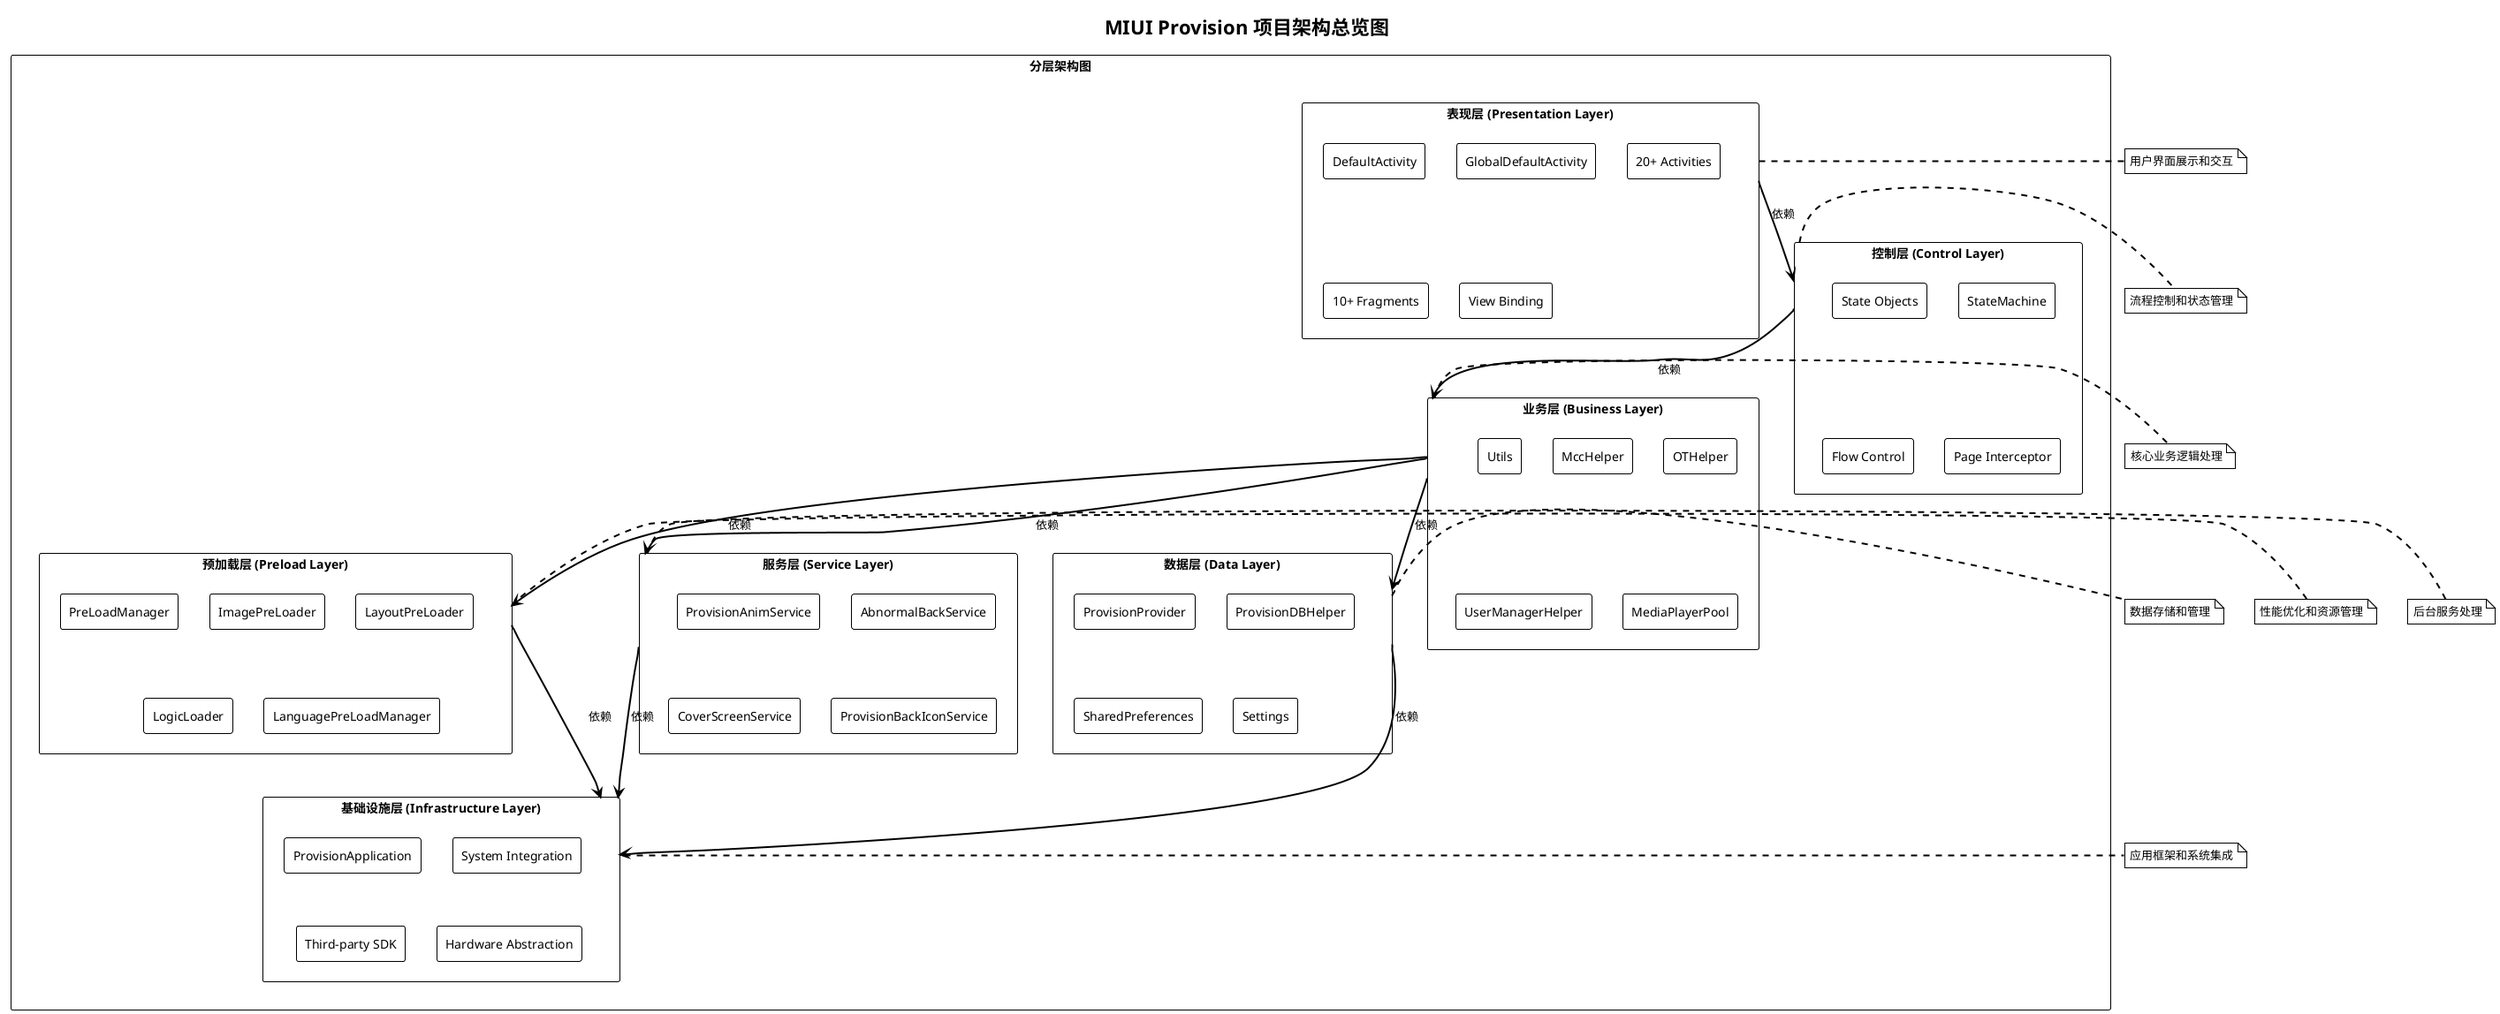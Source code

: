 @startuml 项目架构总览图

!theme plain
skinparam backgroundColor #FFFFFF
skinparam packageStyle rectangle
skinparam componentStyle rectangle
skinparam arrowColor #000000
skinparam arrowThickness 2

title MIUI Provision 项目架构总览图

' ===== 分层架构图 =====
package "分层架构图" {
    
    package "表现层 (Presentation Layer)" as L1 {
        [DefaultActivity] as DA
        [GlobalDefaultActivity] as GDA
        [20+ Activities] as ACT
        [10+ Fragments] as FRG
        [View Binding] as VB
    }
    
    package "控制层 (Control Layer)" as L2 {
        [StateMachine] as SM
        [State Objects] as SO
        [Flow Control] as FC
        [Page Interceptor] as PI
    }
    
    package "业务层 (Business Layer)" as L3 {
        [Utils] as UT
        [MccHelper] as MH
        [OTHelper] as OH
        [UserManagerHelper] as UMH
        [MediaPlayerPool] as MPP
    }
    
    package "预加载层 (Preload Layer)" as L4 {
        [PreLoadManager] as PLM
        [ImagePreLoader] as IPL
        [LayoutPreLoader] as LPL
        [LogicLoader] as LL
        [LanguagePreLoadManager] as LPLM
    }
    
    package "服务层 (Service Layer)" as L5 {
        [ProvisionAnimService] as PAS
        [AbnormalBackService] as ABS
        [CoverScreenService] as CSS
        [ProvisionBackIconService] as PBIS
    }
    
    package "数据层 (Data Layer)" as L6 {
        [ProvisionProvider] as PP
        [ProvisionDBHelper] as PDH
        [SharedPreferences] as SP
        [Settings] as SET
    }
    
    package "基础设施层 (Infrastructure Layer)" as L7 {
        [ProvisionApplication] as PA
        [System Integration] as SI
        [Third-party SDK] as SDK
        [Hardware Abstraction] as HA
    }
    
    ' 分层依赖关系
    L1 --> L2 : 依赖
    L2 --> L3 : 依赖
    L3 --> L4 : 依赖
    L3 --> L5 : 依赖
    L3 --> L6 : 依赖
    L4 --> L7 : 依赖
    L5 --> L7 : 依赖
    L6 --> L7 : 依赖
}

note right of L1 : 用户界面展示和交互
note right of L2 : 流程控制和状态管理
note right of L3 : 核心业务逻辑处理
note right of L4 : 性能优化和资源管理
note right of L5 : 后台服务处理
note right of L6 : 数据存储和管理
note right of L7 : 应用框架和系统集成

@enduml

@startuml 模块依赖关系图

!theme plain
skinparam backgroundColor #FFFFFF
skinparam packageStyle rectangle
skinparam componentStyle rectangle
skinparam arrowColor #000000
skinparam arrowThickness 2

title MIUI Provision 模块依赖关系图

' ===== 核心模块 =====
package "核心模块" {
    [ProvisionApplication] as PA
    [DefaultActivity] as DA
    [StateMachine] as SM
    [PreLoadManager] as PLM
}

' ===== UI模块 =====
package "UI模块" {
    [Activities (20+)] as ACT
    [Fragments (10+)] as FRG
    [Custom Views] as CV
}

' ===== 业务模块 =====
package "业务模块" {
    [Utils] as UT
    [MccHelper] as MH
    [OTHelper] as OH
    [UserManagerHelper] as UMH
    [MediaPlayerPool] as MPP
    [ImmersiveUtils] as IU
}

' ===== 预加载模块 =====
package "预加载模块" {
    [ImagePreLoader] as IPL
    [LayoutPreLoader] as LPL
    [LogicLoader] as LL
    [LanguagePreLoadManager] as LPLM
    [PreLoadActivityLifeCallback] as PLALC
}

' ===== 服务模块 =====
package "服务模块" {
    [ProvisionAnimService] as PAS
    [AbnormalBackService] as ABS
    [CoverScreenService] as CSS
    [ProvisionBackIconService] as PBIS
}

' ===== 数据模块 =====
package "数据模块" {
    [ProvisionProvider] as PP
    [ProvisionDBHelper] as PDH
    [SharedPreferences] as SP
}

' ===== 系统集成模块 =====
package "系统集成" {
    [IDM SDK] as IDM
    [MiConnect SDK] as MC
    [MiBridge] as MB
    [Lottie] as LT
}

' 依赖关系
PA --> PLM : 初始化
PA --> UT : 使用
PA --> MPP : 初始化
PA --> LPLM : 预加载

DA --> SM : 创建和管理
DA --> PLM : 触发预加载
DA --> UT : 使用工具类

SM --> ACT : 启动Activity
SM --> UT : 业务逻辑

PLM --> IPL : 图片预加载
PLM --> LPL : 布局预加载
PLM --> LL : 逻辑预加载
PLM --> PLALC : 生命周期回调

ACT --> FRG : 包含Fragment
ACT --> CV : 使用自定义View

UT --> MH : MCC处理
UT --> OH : OTA处理
UT --> UMH : 用户管理

DA --> PAS : 启动服务
DA --> ABS : 异常监控
DA --> CSS : 封面服务

PP --> PDH : 数据库操作
PP --> SP : 配置存储

PA --> IDM : 设备互联
PA --> MC : 跨设备连接
PA --> MB : 数据迁移
PA --> LT : 动画渲染

note top of PA : 应用入口\n全局初始化
note top of SM : 状态机核心\n流程控制
note top of PLM : 预加载管理\n性能优化
note top of UT : 工具类集合\n业务逻辑

@enduml

@startuml 部署架构图

!theme plain
skinparam backgroundColor #FFFFFF
skinparam packageStyle rectangle
skinparam componentStyle rectangle
skinparam arrowColor #000000
skinparam arrowThickness 2

title MIUI Provision 部署架构图

' ===== 系统层次 =====
node "Android System" {
    
    package "/system/priv-app/" {
        folder "Provision/" {
            artifact "Provision.apk" as APK
            artifact "lib/" as LIB
        }
    }
    
    package "System Services" {
        [PackageManagerService] as PMS
        [ActivityManagerService] as AMS
        [AccountManagerService] as ACMS
        [Settings Provider] as SP
    }
    
    package "System Apps" {
        [Settings] as SET
        [Launcher] as LCH
        [CloudService] as CS
        [ThemeManager] as TM
    }
    
    database "System Storage" {
        folder "/data/system/" as DS
        folder "/data/user/0/" as DU
    }
}

' 外部依赖
cloud "External Services" {
    [Xiaomi Account] as XA
    [Cloud Backup] as CB
    [Find Device] as FD
}

' 硬件层
node "Hardware Layer" {
    [Display] as DISP
    [Sensors] as SENS
    [Network] as NET
    [Storage] as STOR
}

' 部署关系
APK --> AMS : 启动请求
APK --> PMS : 组件管理
APK --> ACMS : 账号管理
APK --> SP : 设置读写

APK --> SET : 跳转设置
APK --> CS : 云服务集成
APK --> TM : 主题选择

APK --> DS : 系统数据
APK --> DU : 用户数据

APK --> XA : 账号登录
APK --> CB : 云备份
APK --> FD : 查找设备

APK --> DISP : 显示
APK --> SENS : 传感器
APK --> NET : 网络
APK --> STOR : 存储

note top of APK : 系统特权应用\nandroid.uid.system\n优先级1000

note right of PMS : 应用安装和管理
note right of AMS : Activity生命周期管理
note right of ACMS : 系统账号管理
note right of SP : 系统配置存储

note bottom of DS : device_provisioned标志
note bottom of DU : 用户配置和数据

@enduml

@startuml 启动流程架构图

!theme plain
skinparam backgroundColor #FFFFFF
skinparam packageStyle rectangle
skinparam componentStyle rectangle
skinparam arrowColor #000000
skinparam arrowThickness 2

title MIUI Provision 启动流程架构图

actor User as U
participant "System Boot" as SB
participant "Launcher" as LCH
participant "ProvisionApplication" as PA
participant "DefaultActivity" as DA
participant "StateMachine" as SM
participant "PreLoadManager" as PLM
database "Settings" as SET

== 首次开机启动流程 ==

SB -> SET : 检查 device_provisioned
SET --> SB : device_provisioned = 0

SB -> LCH : 启动 HOME Intent
LCH -> DA : 启动 Provision\n(优先级1000)

activate DA

DA -> SET : 再次检查 device_provisioned
SET --> DA : device_provisioned = 0

DA -> PA : 初始化 Application
activate PA
PA -> PA : 注册生命周期回调
PA -> PA : 初始化 AutoDensity
PA -> PA : 初始化 OTHelper
PA -> PA : 初始化 MccHelper
PA -> PA : 初始化 MediaPlayerPool
PA -> PLM : 初始化 PreLoadManager
PA -> PA : 预加载 Lottie 动画
deactivate PA

DA -> SM : 创建 StateMachine
activate SM
SM -> SM : 初始化状态列表
SM -> SM : 设置状态转换规则
SM -> PLM : 注册 Activity 类
deactivate SM

DA -> SM : start(enterCurrent)
SM -> DA : 启动第一个状态页面

DA -> U : 显示欢迎页面
U -> DA : 用户交互

== 完成引导流程 ==

U -> DA : 完成所有步骤
DA -> SET : 设置 device_provisioned = 1
DA -> SB : 发送 PROVISION_COMPLETE 广播
DA -> DA : finish()

deactivate DA

SB -> LCH : 启动系统桌面

@enduml

@startuml 数据流架构图

!theme plain
skinparam backgroundColor #FFFFFF
skinparam packageStyle rectangle
skinparam componentStyle rectangle
skinparam arrowColor #000000
skinparam arrowThickness 2

title MIUI Provision 数据流架构图

' ===== 数据输入 =====
rectangle "数据输入" {
    [用户输入] as UI
    [系统配置] as SC
    [网络数据] as ND
    [传感器数据] as SD
}

' ===== 数据处理层 =====
rectangle "数据处理层" {
    [Input Validation] as IV
    [Data Transform] as DT
    [Business Logic] as BL
    [State Management] as SM
}

' ===== 数据存储层 =====
rectangle "数据存储层" {
    database "SharedPreferences" as SP {
        [配置数据] as CFG
        [临时数据] as TMP
    }
    
    database "Settings Provider" as SET {
        [系统设置] as SYS
        [device_provisioned] as DP
    }
    
    database "Provision DB" as PDB {
        [引导状态] as PS
        [用户选择] as UC
    }
}

' ===== 数据输出 =====
rectangle "数据输出" {
    [UI更新] as UO
    [系统配置] as SCO
    [广播事件] as BE
    [服务调用] as SVC
}

' 数据流向
UI --> IV : 输入数据
SC --> IV : 系统配置
ND --> IV : 网络数据
SD --> IV : 传感器数据

IV --> DT : 验证后数据
DT --> BL : 转换后数据
BL --> SM : 业务处理

SM --> SP : 保存配置
SM --> SET : 更新系统设置
SM --> PDB : 保存状态

SP --> BL : 读取配置
SET --> BL : 读取设置
PDB --> BL : 读取状态

BL --> UO : 更新界面
BL --> SCO : 配置系统
BL --> BE : 发送广播
BL --> SVC : 调用服务

note right of IV : 数据验证\n格式检查\n权限检查
note right of BL : 核心业务逻辑\n状态管理\n流程控制
note right of SP : 轻量级存储\nKey-Value对
note right of SET : 系统级设置\n全局共享
note right of PDB : 结构化数据\nSQLite数据库

@enduml


